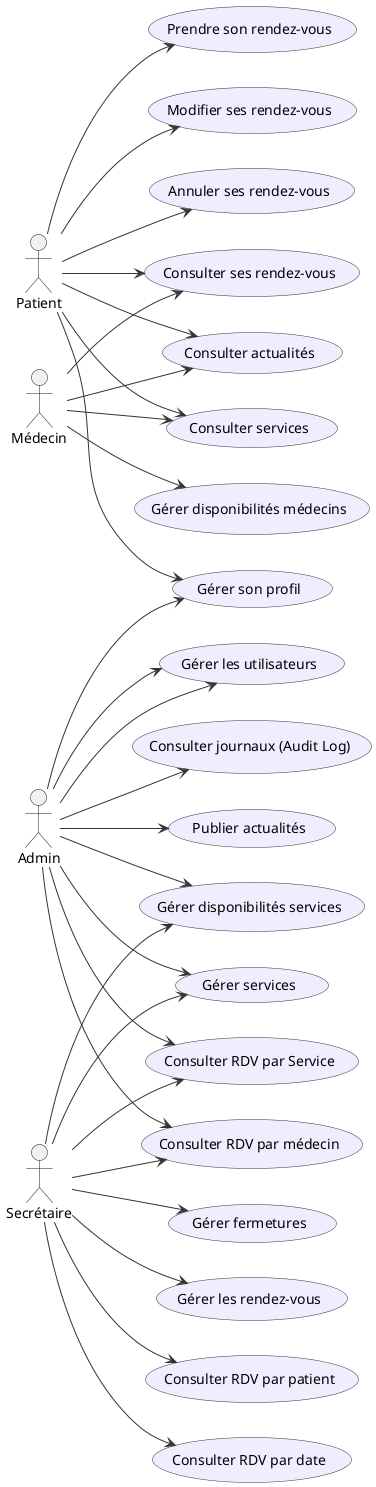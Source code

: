 @startuml Docotlight
left to right direction
skinparam packageStyle rectangle
skinparam usecase {
  BackgroundColor #EEF
  BorderColor #333
  ArrowColor #333
}

actor "Patient" as patient
actor "Secrétaire" as secretaire
actor "Médecin" as medecin
actor "Admin" as admin

usecase "Prendre son rendez-vous" as UC1
usecase "Modifier ses rendez-vous" as UC2
usecase "Annuler ses rendez-vous" as UC3
usecase "Consulter ses rendez-vous" as UC4
usecase "Gérer les rendez-vous" as UC5
usecase "Consulter RDV par patient" as UC6
usecase "Consulter RDV par médecin" as UC7
usecase "Consulter RDV par date" as UC8
usecase "Gérer disponibilités médecins" as UC9
usecase "Gérer disponibilités services" as UC10
usecase "Gérer services" as UC11
usecase "Gérer les utilisateurs" as UC12
usecase "Consulter journaux (Audit Log)" as UC13
usecase "Consulter actualités" as UC14
usecase "Publier actualités" as UC15
usecase "Consulter RDV par Service" as UC16
usecase "Consulter services" as UC17
usecase "Gérer son profil" as UC18
usecase "Gérer fermetures" as UC19

' Associations
patient --> UC1
patient --> UC2
patient --> UC3
patient --> UC4
patient --> UC14
patient --> UC17
patient --> UC18

medecin --> UC9
medecin --> UC17
medecin --> UC14
medecin --> UC4

secretaire --> UC5
secretaire --> UC6
secretaire --> UC7
secretaire --> UC8
secretaire --> UC10
secretaire --> UC16
secretaire --> UC11
secretaire --> UC19

admin --> UC10
admin --> UC12
admin --> UC7
admin --> UC16
admin --> UC11
admin --> UC12
admin --> UC13
admin --> UC15
admin --> UC18

@enduml
